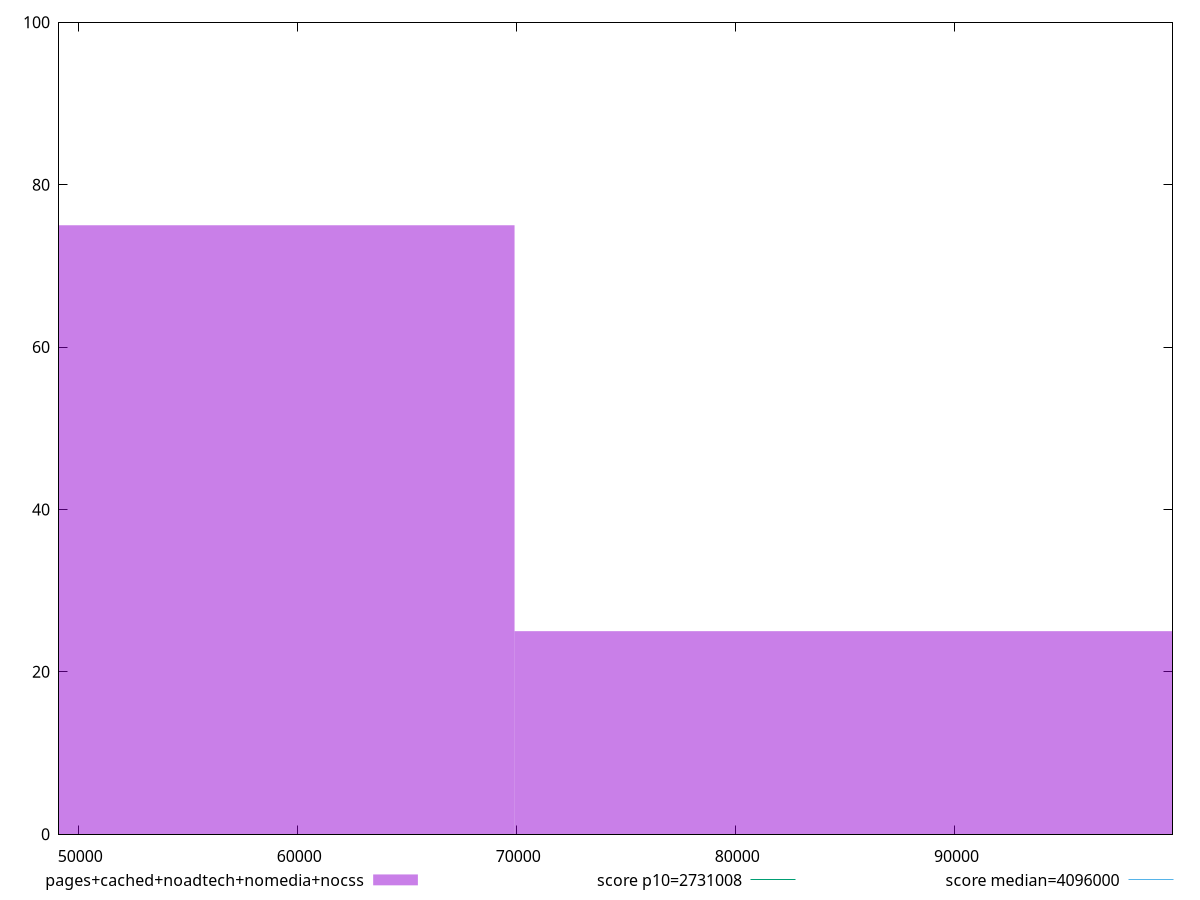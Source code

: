 reset

$pagesCachedNoadtechNomediaNocss <<EOF
46614.01277128852 75
93228.02554257704 25
EOF

set key outside below
set boxwidth 46614.01277128852
set xrange [49126:99955]
set yrange [0:100]
set trange [0:100]
set style fill transparent solid 0.5 noborder

set parametric
set terminal svg size 640, 490 enhanced background rgb 'white'
set output "report_00009_2021-02-08T22-37-41.559Z/total-byte-weight/comparison/histogram/4_vs_5.svg"

plot $pagesCachedNoadtechNomediaNocss title "pages+cached+noadtech+nomedia+nocss" with boxes, \
     2731008,t title "score p10=2731008", \
     4096000,t title "score median=4096000"

reset
